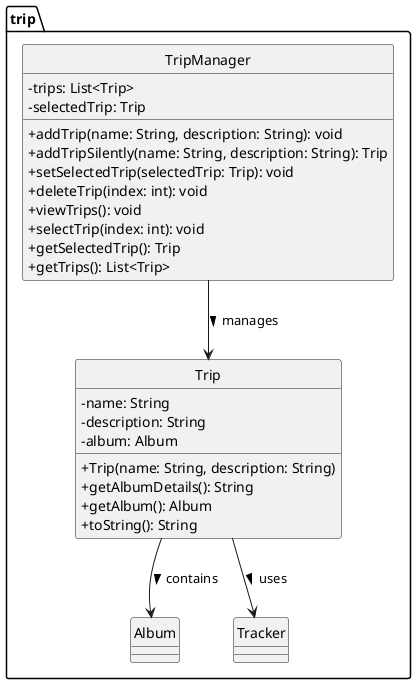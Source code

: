 @startuml
hide circle
skinparam classAttributeIconSize 0
package trip {

class TripManager {
    - trips: List<Trip>
    - selectedTrip: Trip
    + addTrip(name: String, description: String): void
    + addTripSilently(name: String, description: String): Trip
    + setSelectedTrip(selectedTrip: Trip): void
    + deleteTrip(index: int): void
    + viewTrips(): void
    + selectTrip(index: int): void
    + getSelectedTrip(): Trip
    + getTrips(): List<Trip>
}

class Trip {
    - name: String
    - description: String
    - album: Album
    + Trip(name: String, description: String)
    + getAlbumDetails(): String
    + getAlbum(): Album
    + toString(): String
}

TripManager --> Trip : manages >
Trip --> Album : contains >
Trip --> Tracker : uses >
}
@enduml
